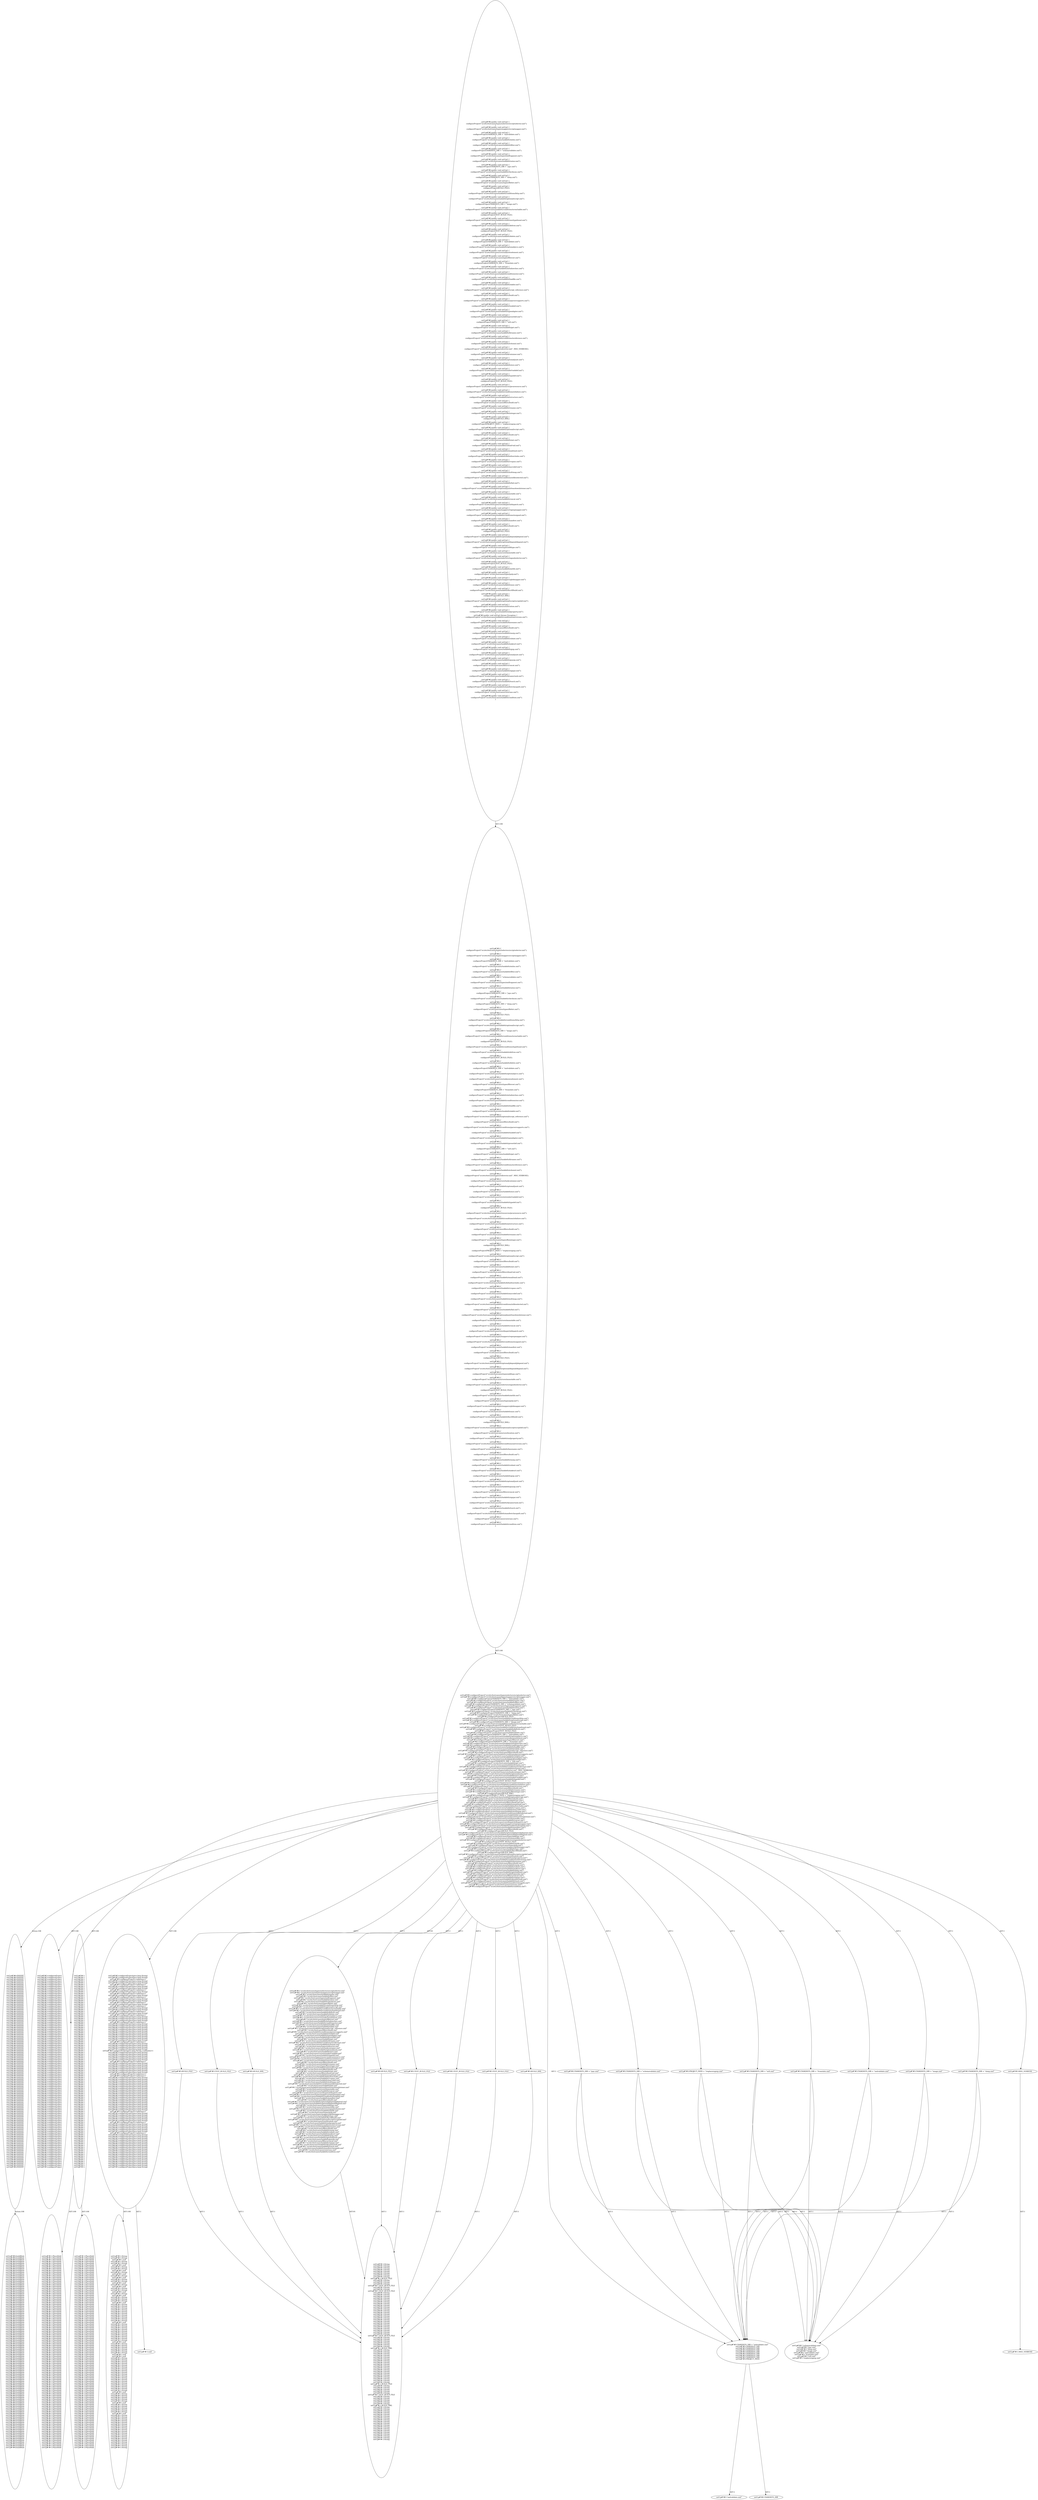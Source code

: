 digraph "Pattern" {
0 [label="setUp#?#4:INSERT
setUp#?#4:INSERT
setUp#?#4:INSERT
setUp#?#4:INSERT
setUp#?#4:INSERT
setUp#?#4:INSERT
setUp#?#4:INSERT
setUp#?#4:INSERT
setUp#?#4:INSERT
setUp#?#4:INSERT
setUp#?#4:INSERT
setUp#?#4:INSERT
setUp#?#4:INSERT
setUp#?#4:INSERT
setUp#?#4:INSERT
setUp#?#4:INSERT
setUp#?#4:INSERT
setUp#?#4:INSERT
setUp#?#4:INSERT
setUp#?#4:INSERT
setUp#?#4:INSERT
setUp#?#4:INSERT
setUp#?#4:INSERT
setUp#?#4:INSERT
setUp#?#4:INSERT
setUp#?#4:INSERT
setUp#?#4:INSERT
setUp#?#4:INSERT
setUp#?#4:INSERT
setUp#?#4:INSERT
setUp#?#4:INSERT
setUp#?#4:INSERT
setUp#?#4:INSERT
setUp#?#4:INSERT
setUp#?#4:INSERT
setUp#?#4:INSERT
setUp#?#4:INSERT
setUp#?#4:INSERT
setUp#?#4:INSERT
setUp#?#4:INSERT
setUp#?#4:INSERT
setUp#?#4:INSERT
setUp#?#4:INSERT
setUp#?#4:INSERT
setUp#?#4:INSERT
setUp#?#4:INSERT
setUp#?#4:INSERT
setUp#?#4:INSERT
setUp#?#4:INSERT
setUp#?#4:INSERT
setUp#?#4:INSERT
setUp#?#4:INSERT
setUp#?#4:INSERT
setUp#?#4:INSERT
setUp#?#4:INSERT
setUp#?#4:INSERT
setUp#?#4:INSERT
setUp#?#4:INSERT
setUp#?#4:INSERT
setUp#?#4:INSERT
setUp#?#4:INSERT
setUp#?#4:INSERT
setUp#?#4:INSERT
setUp#?#4:INSERT
setUp#?#4:INSERT
setUp#?#4:INSERT
setUp#?#4:INSERT
setUp#?#4:INSERT
setUp#?#4:INSERT
setUp#?#4:INSERT
setUp#?#4:INSERT
setUp#?#4:INSERT
setUp#?#4:INSERT
setUp#?#4:INSERT
setUp#?#4:INSERT
setUp#?#4:INSERT
setUp#?#4:INSERT
setUp#?#4:INSERT
setUp#?#4:INSERT
setUp#?#4:INSERT
setUp#?#4:INSERT
setUp#?#4:INSERT
setUp#?#4:INSERT
setUp#?#4:INSERT
setUp#?#4:INSERT
setUp#?#4:INSERT
setUp#?#4:INSERT
setUp#?#4:INSERT
setUp#?#4:INSERT
setUp#?#4:INSERT
setUp#?#4:INSERT
setUp#?#4:INSERT
setUp#?#4:INSERT
setUp#?#4:INSERT
setUp#?#4:INSERT
setUp#?#4:INSERT
setUp#?#4:INSERT
setUp#?#4:INSERT
setUp#?#4:INSERT
setUp#?#4:INSERT
setUp#?#4:INSERT
setUp#?#4:INSERT
setUp#?#4:INSERT
setUp#?#4:INSERT
setUp#?#4:INSERT
setUp#?#4:INSERT
setUp#?#4:INSERT
setUp#?#4:INSERT" shape=ellipse]
1 [label="setUp#?#3:configureProject(\"src/etc/testcases/types/selectors/scriptselector.xml\")
setUp#?#3:configureProject(\"src/etc/testcases/types/mappers/scriptmapper.xml\")
setUp#?#3:configureProject(TASKDEFS_DIR + \"xmlvalidate.xml\")
setUp#?#3:configureProject(\"src/etc/testcases/taskdefs/xmlns.xml\")
setUp#?#3:configureProject(\"src/etc/testcases/taskdefs/filter.xml\")
setUp#?#3:configureProject(TASKDEFS_DIR + \"schemavalidate.xml\")
setUp#?#3:configureProject(\"src/etc/testcases/types/xmlfragment.xml\")
setUp#?#3:configureProject(\"src/etc/testcases/taskdefs/untar.xml\")
setUp#?#3:configureProject(TASKDEFS_DIR + \"jspc.xml\")
setUp#?#3:configureProject(\"src/etc/testcases/taskdefs/checksum.xml\")
setUp#?#3:configureProject(TASKDEFS_DIR + \"sleep.xml\")
setUp#?#3:configureProject(\"src/etc/testcases/types/filelist.xml\")
setUp#?#3:configureProject(BUILD_FILE)
setUp#?#3:configureProject(\"src/etc/testcases/taskdefs/conditions/http.xml\")
setUp#?#3:configureProject(\"src/etc/testcases/taskdefs/optional/script.xml\")
setUp#?#3:configureProject(TASKDEFS_DIR + \"image.xml\")
setUp#?#3:configureProject(\"src/etc/testcases/taskdefs/conditions/isreachable.xml\")
setUp#?#3:configureProject(TEST_BUILD_FILE)
setUp#?#3:configureProject(\"src/etc/testcases/taskdefs/conditions/typefound.xml\")
setUp#?#3:configureProject(\"src/etc/testcases/taskdefs/deltree.xml\")
setUp#?#3:configureProject(TEST_BUILD_FILE)
setUp#?#3:configureProject(\"src/etc/testcases/taskdefs/delete.xml\")
setUp#?#3:configureProject(TASKDEFS_DIR + \"xmlvalidate.xml\")
setUp#?#3:configureProject(\"src/etc/testcases/taskdefs/optional/pvcs.xml\")
setUp#?#3:configureProject(\"src/etc/testcases/core/unknownelement.xml\")
setUp#?#3:configureProject(\"src/etc/testcases/types/filterset.xml\")
setUp#?#3:configureProject(TASKDEFS_DIR + \"/translate.xml\")
setUp#?#3:configureProject(\"src/etc/testcases/taskdefs/initializeclass.xml\")
setUp#?#3:configureProject(\"src/etc/testcases/taskdefs/conditions/xor.xml\")
setUp#?#3:configureProject(\"src/etc/testcases/taskdefs/loadfile.xml\")
setUp#?#3:configureProject(\"src/etc/testcases/taskdefs/mkdir.xml\")
setUp#?#3:configureProject(\"src/etc/testcases/taskdefs/optional/script_reference.xml\")
setUp#?#3:configureProject(\"src/etc/testcases/filters/build.xml\")
setUp#?#3:configureProject(\"src/etc/testcases/taskdefs/conditions/parsersupports.xml\")
setUp#?#3:configureProject(\"src/etc/testcases/taskdefs/taskdef.xml\")
setUp#?#3:configureProject(\"src/etc/testcases/taskdefs/typeadapter.xml\")
setUp#?#3:configureProject(\"src/etc/testcases/taskdefs/presetdef.xml\")
setUp#?#3:configureProject(TASKDEFS_DIR + \"xslt.xml\")
setUp#?#3:configureProject(\"src/etc/testcases/taskdefs/get.xml\")
setUp#?#3:configureProject(\"src/etc/testcases/taskdefs/dirname.xml\")
setUp#?#3:configureProject(\"src/etc/testcases/taskdefs/conditions/isreference.xml\")
setUp#?#3:configureProject(\"src/etc/testcases/taskdefs/echoxml.xml\")
setUp#?#3:configureProject(\"src/etc/testcases/types/redirector.xml\", MSG_VERBOSE)
setUp#?#3:configureProject(\"src/etc/testcases/core/taskcontainer.xml\")
setUp#?#3:configureProject(\"src/etc/testcases/taskdefs/optional/junit.xml\")
setUp#?#3:configureProject(\"src/etc/testcases/taskdefs/nice.xml\")
setUp#?#3:configureProject(\"src/etc/testcases/core/extended-taskdef.xml\")
setUp#?#3:configureProject(\"src/etc/testcases/taskdefs/typedef.xml\")
setUp#?#3:configureProject(TEST_BUILD_FILE)
setUp#?#3:configureProject(\"src/etc/testcases/types/resources/javaresource.xml\")
setUp#?#3:configureProject(\"src/etc/testcases/taskdefs/conditions/isfailure.xml\")
setUp#?#3:configureProject(\"src/etc/testcases/taskdefs/antstructure.xml\")
setUp#?#3:configureProject(\"src/etc/testcases/filters/build.xml\")
setUp#?#3:configureProject(\"src/etc/testcases/taskdefs/rename.xml\")
setUp#?#3:configureProject(\"src/etc/testcases/types/flexinteger.xml\")
setUp#?#3:configureProject(BUILD_XML)
setUp#?#3:configureProject(PROJECT_PATH + \"/replaceregexp.xml\")
setUp#?#3:configureProject(\"src/etc/testcases/taskdefs/optional/script.xml\")
setUp#?#3:configureProject(\"src/etc/testcases/filters/build.xml\")
setUp#?#3:configureProject(\"src/etc/testcases/taskdefs/ant.xml\")
setUp#?#3:configureProject(\"src/etc/testcases/filters/head-tail.xml\")
setUp#?#3:configureProject(\"src/etc/testcases/taskdefs/email/mail.xml\")
setUp#?#3:configureProject(\"src/etc/testcases/taskdefs/defaultexcludes.xml\")
setUp#?#3:configureProject(\"src/etc/testcases/taskdefs/cvspass.xml\")
setUp#?#3:configureProject(\"src/etc/testcases/taskdefs/macrodef.xml\")
setUp#?#3:configureProject(\"src/etc/testcases/taskdefs/multimap.xml\")
setUp#?#3:configureProject(\"src/etc/testcases/taskdefs/conditions/isfileselected.xml\")
setUp#?#3:configureProject(\"src/etc/testcases/taskdefs/fail.xml\")
setUp#?#3:configureProject(\"src/etc/testcases/taskdefs/optional/junit/teardownlistener.xml\")
setUp#?#3:configureProject(\"src/etc/testcases/core/immutable.xml\")
setUp#?#3:configureProject(\"src/etc/testcases/taskdefs/concat.xml\")
setUp#?#3:configureProject(\"src/etc/testcases/core/dispatch/dispatch.xml\")
setUp#?#3:configureProject(\"src/etc/testcases/types/mappers/regexpmapper.xml\")
setUp#?#3:configureProject(\"src/etc/testcases/taskdefs/conditions/issigned.xml\")
setUp#?#3:configureProject(\"src/etc/testcases/taskdefs/manifest.xml\")
setUp#?#3:configureProject(\"src/etc/testcases/filters/build.xml\")
setUp#?#3:configureProject(BUILD_FILE)
setUp#?#3:configureProject(\"src/etc/testcases/taskdefs/optional/jdepend/jdepend.xml\")
setUp#?#3:configureProject(\"src/etc/testcases/taskdefs/optional/depend/depend.xml\")
setUp#?#3:configureProject(\"src/etc/testcases/types/addtype.xml\")
setUp#?#3:configureProject(\"src/etc/testcases/core/immutable.xml\")
setUp#?#3:configureProject(\"src/etc/testcases/types/selectors/signedselector.xml\")
setUp#?#3:configureProject(TEST_BUILD_FILE)
setUp#?#3:configureProject(\"src/etc/testcases/taskdefs/antlib.xml\")
setUp#?#3:configureProject(\"src/etc/testcases/types/poly.xml\")
setUp#?#3:configureProject(\"src/etc/testcases/types/mappers/globmapper.xml\")
setUp#?#3:configureProject(\"src/etc/testcases/taskdefs/sync.xml\")
setUp#?#3:configureProject(\"src/etc/testcases/taskdefs/fixcrlf/build.xml\")
setUp#?#3:configureProject(BUILD_XML)
setUp#?#3:configureProject(\"src/etc/testcases/taskdefs/optional/script/scriptdef.xml\")
setUp#?#3:configureProject(\"src/etc/testcases/core/location.xml\")
setUp#?#3:configureProject(\"src/etc/testcases/taskdefs/xmlproperty.xml\")
setUp#?#3:configureProject(\"src/etc/testcases/taskdefs/conditions/antversion.xml\")
setUp#?#3:configureProject(\"src/etc/testcases/taskdefs/basename.xml\")
setUp#?#3:configureProject(\"src/etc/testcases/filters/build.xml\")
setUp#?#3:configureProject(\"src/etc/testcases/taskdefs/unzip.xml\")
setUp#?#3:configureProject(\"src/etc/testcases/taskdefs/subant.xml\")
setUp#?#3:configureProject(\"src/etc/testcases/taskdefs/makeurl.xml\")
setUp#?#3:configureProject(\"src/etc/testcases/taskdefs/gzip.xml\")
setUp#?#3:configureProject(\"src/etc/testcases/taskdefs/optional/junit.xml\")
setUp#?#3:configureProject(\"src/etc/testcases/taskdefs/gunzip.xml\")
setUp#?#3:configureProject(\"src/etc/testcases/filters/concat.xml\")
setUp#?#3:configureProject(\"src/etc/testcases/taskdefs/signjar.xml\")
setUp#?#3:configureProject(\"src/etc/testcases/taskdefs/dynamictask.xml\")
setUp#?#3:configureProject(\"src/etc/testcases/taskdefs/touch.xml\")
setUp#?#3:configureProject(\"src/etc/testcases/taskdefs/manifestclasspath.xml\")
setUp#?#3:configureProject(\"src/etc/testcases/core/case.xml\")
setUp#?#3:configureProject(\"src/etc/testcases/taskdefs/condition.xml\")" shape=ellipse]
2 [label="setUp#?#2:\{
    configureProject(\"src/etc/testcases/types/selectors/scriptselector.xml\");
\}
setUp#?#2:\{
    configureProject(\"src/etc/testcases/types/mappers/scriptmapper.xml\");
\}
setUp#?#2:\{
    configureProject(TASKDEFS_DIR + \"xmlvalidate.xml\");
\}
setUp#?#2:\{
    configureProject(\"src/etc/testcases/taskdefs/xmlns.xml\");
\}
setUp#?#2:\{
    configureProject(\"src/etc/testcases/taskdefs/filter.xml\");
\}
setUp#?#2:\{
    configureProject(TASKDEFS_DIR + \"schemavalidate.xml\");
\}
setUp#?#2:\{
    configureProject(\"src/etc/testcases/types/xmlfragment.xml\");
\}
setUp#?#2:\{
    configureProject(\"src/etc/testcases/taskdefs/untar.xml\");
\}
setUp#?#2:\{
    configureProject(TASKDEFS_DIR + \"jspc.xml\");
\}
setUp#?#2:\{
    configureProject(\"src/etc/testcases/taskdefs/checksum.xml\");
\}
setUp#?#2:\{
    configureProject(TASKDEFS_DIR + \"sleep.xml\");
\}
setUp#?#2:\{
    configureProject(\"src/etc/testcases/types/filelist.xml\");
\}
setUp#?#2:\{
    configureProject(BUILD_FILE);
\}
setUp#?#2:\{
    configureProject(\"src/etc/testcases/taskdefs/conditions/http.xml\");
\}
setUp#?#2:\{
    configureProject(\"src/etc/testcases/taskdefs/optional/script.xml\");
\}
setUp#?#2:\{
    configureProject(TASKDEFS_DIR + \"image.xml\");
\}
setUp#?#2:\{
    configureProject(\"src/etc/testcases/taskdefs/conditions/isreachable.xml\");
\}
setUp#?#2:\{
    configureProject(TEST_BUILD_FILE);
\}
setUp#?#2:\{
    configureProject(\"src/etc/testcases/taskdefs/conditions/typefound.xml\");
\}
setUp#?#2:\{
    configureProject(\"src/etc/testcases/taskdefs/deltree.xml\");
\}
setUp#?#2:\{
    configureProject(TEST_BUILD_FILE);
\}
setUp#?#2:\{
    configureProject(\"src/etc/testcases/taskdefs/delete.xml\");
\}
setUp#?#2:\{
    configureProject(TASKDEFS_DIR + \"xmlvalidate.xml\");
\}
setUp#?#2:\{
    configureProject(\"src/etc/testcases/taskdefs/optional/pvcs.xml\");
\}
setUp#?#2:\{
    configureProject(\"src/etc/testcases/core/unknownelement.xml\");
\}
setUp#?#2:\{
    configureProject(\"src/etc/testcases/types/filterset.xml\");
\}
setUp#?#2:\{
    configureProject(TASKDEFS_DIR + \"/translate.xml\");
\}
setUp#?#2:\{
    configureProject(\"src/etc/testcases/taskdefs/initializeclass.xml\");
\}
setUp#?#2:\{
    configureProject(\"src/etc/testcases/taskdefs/conditions/xor.xml\");
\}
setUp#?#2:\{
    configureProject(\"src/etc/testcases/taskdefs/loadfile.xml\");
\}
setUp#?#2:\{
    configureProject(\"src/etc/testcases/taskdefs/mkdir.xml\");
\}
setUp#?#2:\{
    configureProject(\"src/etc/testcases/taskdefs/optional/script_reference.xml\");
\}
setUp#?#2:\{
    configureProject(\"src/etc/testcases/filters/build.xml\");
\}
setUp#?#2:\{
    configureProject(\"src/etc/testcases/taskdefs/conditions/parsersupports.xml\");
\}
setUp#?#2:\{
    configureProject(\"src/etc/testcases/taskdefs/taskdef.xml\");
\}
setUp#?#2:\{
    configureProject(\"src/etc/testcases/taskdefs/typeadapter.xml\");
\}
setUp#?#2:\{
    configureProject(\"src/etc/testcases/taskdefs/presetdef.xml\");
\}
setUp#?#2:\{
    configureProject(TASKDEFS_DIR + \"xslt.xml\");
\}
setUp#?#2:\{
    configureProject(\"src/etc/testcases/taskdefs/get.xml\");
\}
setUp#?#2:\{
    configureProject(\"src/etc/testcases/taskdefs/dirname.xml\");
\}
setUp#?#2:\{
    configureProject(\"src/etc/testcases/taskdefs/conditions/isreference.xml\");
\}
setUp#?#2:\{
    configureProject(\"src/etc/testcases/taskdefs/echoxml.xml\");
\}
setUp#?#2:\{
    configureProject(\"src/etc/testcases/types/redirector.xml\", MSG_VERBOSE);
\}
setUp#?#2:\{
    configureProject(\"src/etc/testcases/core/taskcontainer.xml\");
\}
setUp#?#2:\{
    configureProject(\"src/etc/testcases/taskdefs/optional/junit.xml\");
\}
setUp#?#2:\{
    configureProject(\"src/etc/testcases/taskdefs/nice.xml\");
\}
setUp#?#2:\{
    configureProject(\"src/etc/testcases/core/extended-taskdef.xml\");
\}
setUp#?#2:\{
    configureProject(\"src/etc/testcases/taskdefs/typedef.xml\");
\}
setUp#?#2:\{
    configureProject(TEST_BUILD_FILE);
\}
setUp#?#2:\{
    configureProject(\"src/etc/testcases/types/resources/javaresource.xml\");
\}
setUp#?#2:\{
    configureProject(\"src/etc/testcases/taskdefs/conditions/isfailure.xml\");
\}
setUp#?#2:\{
    configureProject(\"src/etc/testcases/taskdefs/antstructure.xml\");
\}
setUp#?#2:\{
    configureProject(\"src/etc/testcases/filters/build.xml\");
\}
setUp#?#2:\{
    configureProject(\"src/etc/testcases/taskdefs/rename.xml\");
\}
setUp#?#2:\{
    configureProject(\"src/etc/testcases/types/flexinteger.xml\");
\}
setUp#?#2:\{
    configureProject(BUILD_XML);
\}
setUp#?#2:\{
    configureProject(PROJECT_PATH + \"/replaceregexp.xml\");
\}
setUp#?#2:\{
    configureProject(\"src/etc/testcases/taskdefs/optional/script.xml\");
\}
setUp#?#2:\{
    configureProject(\"src/etc/testcases/filters/build.xml\");
\}
setUp#?#2:\{
    configureProject(\"src/etc/testcases/taskdefs/ant.xml\");
\}
setUp#?#2:\{
    configureProject(\"src/etc/testcases/filters/head-tail.xml\");
\}
setUp#?#2:\{
    configureProject(\"src/etc/testcases/taskdefs/email/mail.xml\");
\}
setUp#?#2:\{
    configureProject(\"src/etc/testcases/taskdefs/defaultexcludes.xml\");
\}
setUp#?#2:\{
    configureProject(\"src/etc/testcases/taskdefs/cvspass.xml\");
\}
setUp#?#2:\{
    configureProject(\"src/etc/testcases/taskdefs/macrodef.xml\");
\}
setUp#?#2:\{
    configureProject(\"src/etc/testcases/taskdefs/multimap.xml\");
\}
setUp#?#2:\{
    configureProject(\"src/etc/testcases/taskdefs/conditions/isfileselected.xml\");
\}
setUp#?#2:\{
    configureProject(\"src/etc/testcases/taskdefs/fail.xml\");
\}
setUp#?#2:\{
    configureProject(\"src/etc/testcases/taskdefs/optional/junit/teardownlistener.xml\");
\}
setUp#?#2:\{
    configureProject(\"src/etc/testcases/core/immutable.xml\");
\}
setUp#?#2:\{
    configureProject(\"src/etc/testcases/taskdefs/concat.xml\");
\}
setUp#?#2:\{
    configureProject(\"src/etc/testcases/core/dispatch/dispatch.xml\");
\}
setUp#?#2:\{
    configureProject(\"src/etc/testcases/types/mappers/regexpmapper.xml\");
\}
setUp#?#2:\{
    configureProject(\"src/etc/testcases/taskdefs/conditions/issigned.xml\");
\}
setUp#?#2:\{
    configureProject(\"src/etc/testcases/taskdefs/manifest.xml\");
\}
setUp#?#2:\{
    configureProject(\"src/etc/testcases/filters/build.xml\");
\}
setUp#?#2:\{
    configureProject(BUILD_FILE);
\}
setUp#?#2:\{
    configureProject(\"src/etc/testcases/taskdefs/optional/jdepend/jdepend.xml\");
\}
setUp#?#2:\{
    configureProject(\"src/etc/testcases/taskdefs/optional/depend/depend.xml\");
\}
setUp#?#2:\{
    configureProject(\"src/etc/testcases/types/addtype.xml\");
\}
setUp#?#2:\{
    configureProject(\"src/etc/testcases/core/immutable.xml\");
\}
setUp#?#2:\{
    configureProject(\"src/etc/testcases/types/selectors/signedselector.xml\");
\}
setUp#?#2:\{
    configureProject(TEST_BUILD_FILE);
\}
setUp#?#2:\{
    configureProject(\"src/etc/testcases/taskdefs/antlib.xml\");
\}
setUp#?#2:\{
    configureProject(\"src/etc/testcases/types/poly.xml\");
\}
setUp#?#2:\{
    configureProject(\"src/etc/testcases/types/mappers/globmapper.xml\");
\}
setUp#?#2:\{
    configureProject(\"src/etc/testcases/taskdefs/sync.xml\");
\}
setUp#?#2:\{
    configureProject(\"src/etc/testcases/taskdefs/fixcrlf/build.xml\");
\}
setUp#?#2:\{
    configureProject(BUILD_XML);
\}
setUp#?#2:\{
    configureProject(\"src/etc/testcases/taskdefs/optional/script/scriptdef.xml\");
\}
setUp#?#2:\{
    configureProject(\"src/etc/testcases/core/location.xml\");
\}
setUp#?#2:\{
    configureProject(\"src/etc/testcases/taskdefs/xmlproperty.xml\");
\}
setUp#?#2:\{
    configureProject(\"src/etc/testcases/taskdefs/conditions/antversion.xml\");
\}
setUp#?#2:\{
    configureProject(\"src/etc/testcases/taskdefs/basename.xml\");
\}
setUp#?#2:\{
    configureProject(\"src/etc/testcases/filters/build.xml\");
\}
setUp#?#2:\{
    configureProject(\"src/etc/testcases/taskdefs/unzip.xml\");
\}
setUp#?#2:\{
    configureProject(\"src/etc/testcases/taskdefs/subant.xml\");
\}
setUp#?#2:\{
    configureProject(\"src/etc/testcases/taskdefs/makeurl.xml\");
\}
setUp#?#2:\{
    configureProject(\"src/etc/testcases/taskdefs/gzip.xml\");
\}
setUp#?#2:\{
    configureProject(\"src/etc/testcases/taskdefs/optional/junit.xml\");
\}
setUp#?#2:\{
    configureProject(\"src/etc/testcases/taskdefs/gunzip.xml\");
\}
setUp#?#2:\{
    configureProject(\"src/etc/testcases/filters/concat.xml\");
\}
setUp#?#2:\{
    configureProject(\"src/etc/testcases/taskdefs/signjar.xml\");
\}
setUp#?#2:\{
    configureProject(\"src/etc/testcases/taskdefs/dynamictask.xml\");
\}
setUp#?#2:\{
    configureProject(\"src/etc/testcases/taskdefs/touch.xml\");
\}
setUp#?#2:\{
    configureProject(\"src/etc/testcases/taskdefs/manifestclasspath.xml\");
\}
setUp#?#2:\{
    configureProject(\"src/etc/testcases/core/case.xml\");
\}
setUp#?#2:\{
    configureProject(\"src/etc/testcases/taskdefs/condition.xml\");
\}" shape=ellipse]
3 [label="setUp#?#2:public void setUp() \{
    configureProject(\"src/etc/testcases/types/selectors/scriptselector.xml\");
\}
setUp#?#2:public void setUp() \{
    configureProject(\"src/etc/testcases/types/mappers/scriptmapper.xml\");
\}
setUp#?#2:public void setUp() \{
    configureProject(TASKDEFS_DIR + \"xmlvalidate.xml\");
\}
setUp#?#2:public void setUp() \{
    configureProject(\"src/etc/testcases/taskdefs/xmlns.xml\");
\}
setUp#?#2:public void setUp() \{
    configureProject(\"src/etc/testcases/taskdefs/filter.xml\");
\}
setUp#?#2:public void setUp() \{
    configureProject(TASKDEFS_DIR + \"schemavalidate.xml\");
\}
setUp#?#2:public void setUp() \{
    configureProject(\"src/etc/testcases/types/xmlfragment.xml\");
\}
setUp#?#2:public void setUp() \{
    configureProject(\"src/etc/testcases/taskdefs/untar.xml\");
\}
setUp#?#2:public void setUp() \{
    configureProject(TASKDEFS_DIR + \"jspc.xml\");
\}
setUp#?#2:public void setUp() \{
    configureProject(\"src/etc/testcases/taskdefs/checksum.xml\");
\}
setUp#?#2:public void setUp() \{
    configureProject(TASKDEFS_DIR + \"sleep.xml\");
\}
setUp#?#2:public void setUp() \{
    configureProject(\"src/etc/testcases/types/filelist.xml\");
\}
setUp#?#2:public void setUp() \{
    configureProject(BUILD_FILE);
\}
setUp#?#2:public void setUp() \{
    configureProject(\"src/etc/testcases/taskdefs/conditions/http.xml\");
\}
setUp#?#2:public void setUp() \{
    configureProject(\"src/etc/testcases/taskdefs/optional/script.xml\");
\}
setUp#?#2:public void setUp() \{
    configureProject(TASKDEFS_DIR + \"image.xml\");
\}
setUp#?#2:public void setUp() \{
    configureProject(\"src/etc/testcases/taskdefs/conditions/isreachable.xml\");
\}
setUp#?#2:public void setUp() \{
    configureProject(TEST_BUILD_FILE);
\}
setUp#?#2:public void setUp() \{
    configureProject(\"src/etc/testcases/taskdefs/conditions/typefound.xml\");
\}
setUp#?#2:public void setUp() \{
    configureProject(\"src/etc/testcases/taskdefs/deltree.xml\");
\}
setUp#?#2:public void setUp() \{
    configureProject(TEST_BUILD_FILE);
\}
setUp#?#2:public void setUp() \{
    configureProject(\"src/etc/testcases/taskdefs/delete.xml\");
\}
setUp#?#2:public void setUp() \{
    configureProject(TASKDEFS_DIR + \"xmlvalidate.xml\");
\}
setUp#?#2:public void setUp() \{
    configureProject(\"src/etc/testcases/taskdefs/optional/pvcs.xml\");
\}
setUp#?#2:public void setUp() \{
    configureProject(\"src/etc/testcases/core/unknownelement.xml\");
\}
setUp#?#2:public void setUp() \{
    configureProject(\"src/etc/testcases/types/filterset.xml\");
\}
setUp#?#2:public void setUp() \{
    configureProject(TASKDEFS_DIR + \"/translate.xml\");
\}
setUp#?#2:public void setUp() \{
    configureProject(\"src/etc/testcases/taskdefs/initializeclass.xml\");
\}
setUp#?#2:public void setUp() \{
    configureProject(\"src/etc/testcases/taskdefs/conditions/xor.xml\");
\}
setUp#?#2:public void setUp() \{
    configureProject(\"src/etc/testcases/taskdefs/loadfile.xml\");
\}
setUp#?#2:public void setUp() \{
    configureProject(\"src/etc/testcases/taskdefs/mkdir.xml\");
\}
setUp#?#2:public void setUp() \{
    configureProject(\"src/etc/testcases/taskdefs/optional/script_reference.xml\");
\}
setUp#?#2:public void setUp() \{
    configureProject(\"src/etc/testcases/filters/build.xml\");
\}
setUp#?#2:public void setUp() \{
    configureProject(\"src/etc/testcases/taskdefs/conditions/parsersupports.xml\");
\}
setUp#?#2:public void setUp() \{
    configureProject(\"src/etc/testcases/taskdefs/taskdef.xml\");
\}
setUp#?#2:public void setUp() \{
    configureProject(\"src/etc/testcases/taskdefs/typeadapter.xml\");
\}
setUp#?#2:public void setUp() \{
    configureProject(\"src/etc/testcases/taskdefs/presetdef.xml\");
\}
setUp#?#2:public void setUp() \{
    configureProject(TASKDEFS_DIR + \"xslt.xml\");
\}
setUp#?#2:public void setUp() \{
    configureProject(\"src/etc/testcases/taskdefs/get.xml\");
\}
setUp#?#2:public void setUp() \{
    configureProject(\"src/etc/testcases/taskdefs/dirname.xml\");
\}
setUp#?#2:public void setUp() \{
    configureProject(\"src/etc/testcases/taskdefs/conditions/isreference.xml\");
\}
setUp#?#2:public void setUp() \{
    configureProject(\"src/etc/testcases/taskdefs/echoxml.xml\");
\}
setUp#?#2:public void setUp() \{
    configureProject(\"src/etc/testcases/types/redirector.xml\", MSG_VERBOSE);
\}
setUp#?#2:public void setUp() \{
    configureProject(\"src/etc/testcases/core/taskcontainer.xml\");
\}
setUp#?#2:public void setUp() \{
    configureProject(\"src/etc/testcases/taskdefs/optional/junit.xml\");
\}
setUp#?#2:public void setUp() \{
    configureProject(\"src/etc/testcases/taskdefs/nice.xml\");
\}
setUp#?#2:public void setUp() \{
    configureProject(\"src/etc/testcases/core/extended-taskdef.xml\");
\}
setUp#?#2:public void setUp() \{
    configureProject(\"src/etc/testcases/taskdefs/typedef.xml\");
\}
setUp#?#2:public void setUp() \{
    configureProject(TEST_BUILD_FILE);
\}
setUp#?#2:public void setUp() \{
    configureProject(\"src/etc/testcases/types/resources/javaresource.xml\");
\}
setUp#?#2:public void setUp() \{
    configureProject(\"src/etc/testcases/taskdefs/conditions/isfailure.xml\");
\}
setUp#?#2:public void setUp() \{
    configureProject(\"src/etc/testcases/taskdefs/antstructure.xml\");
\}
setUp#?#2:public void setUp() \{
    configureProject(\"src/etc/testcases/filters/build.xml\");
\}
setUp#?#2:public void setUp() \{
    configureProject(\"src/etc/testcases/taskdefs/rename.xml\");
\}
setUp#?#2:public void setUp() \{
    configureProject(\"src/etc/testcases/types/flexinteger.xml\");
\}
setUp#?#2:public void setUp() \{
    configureProject(BUILD_XML);
\}
setUp#?#2:public void setUp() \{
    configureProject(PROJECT_PATH + \"/replaceregexp.xml\");
\}
setUp#?#2:public void setUp() \{
    configureProject(\"src/etc/testcases/taskdefs/optional/script.xml\");
\}
setUp#?#2:public void setUp() \{
    configureProject(\"src/etc/testcases/filters/build.xml\");
\}
setUp#?#2:public void setUp() \{
    configureProject(\"src/etc/testcases/taskdefs/ant.xml\");
\}
setUp#?#2:public void setUp() \{
    configureProject(\"src/etc/testcases/filters/head-tail.xml\");
\}
setUp#?#2:public void setUp() \{
    configureProject(\"src/etc/testcases/taskdefs/email/mail.xml\");
\}
setUp#?#2:public void setUp() \{
    configureProject(\"src/etc/testcases/taskdefs/defaultexcludes.xml\");
\}
setUp#?#2:public void setUp() \{
    configureProject(\"src/etc/testcases/taskdefs/cvspass.xml\");
\}
setUp#?#2:public void setUp() \{
    configureProject(\"src/etc/testcases/taskdefs/macrodef.xml\");
\}
setUp#?#2:public void setUp() \{
    configureProject(\"src/etc/testcases/taskdefs/multimap.xml\");
\}
setUp#?#2:public void setUp() \{
    configureProject(\"src/etc/testcases/taskdefs/conditions/isfileselected.xml\");
\}
setUp#?#2:public void setUp() \{
    configureProject(\"src/etc/testcases/taskdefs/fail.xml\");
\}
setUp#?#2:public void setUp() \{
    configureProject(\"src/etc/testcases/taskdefs/optional/junit/teardownlistener.xml\");
\}
setUp#?#2:public void setUp() \{
    configureProject(\"src/etc/testcases/core/immutable.xml\");
\}
setUp#?#2:public void setUp() \{
    configureProject(\"src/etc/testcases/taskdefs/concat.xml\");
\}
setUp#?#2:public void setUp() \{
    configureProject(\"src/etc/testcases/core/dispatch/dispatch.xml\");
\}
setUp#?#2:public void setUp() \{
    configureProject(\"src/etc/testcases/types/mappers/regexpmapper.xml\");
\}
setUp#?#2:public void setUp() \{
    configureProject(\"src/etc/testcases/taskdefs/conditions/issigned.xml\");
\}
setUp#?#2:public void setUp() \{
    configureProject(\"src/etc/testcases/taskdefs/manifest.xml\");
\}
setUp#?#2:public void setUp() \{
    configureProject(\"src/etc/testcases/filters/build.xml\");
\}
setUp#?#2:public void setUp() \{
    configureProject(BUILD_FILE);
\}
setUp#?#2:public void setUp() \{
    configureProject(\"src/etc/testcases/taskdefs/optional/jdepend/jdepend.xml\");
\}
setUp#?#2:public void setUp() \{
    configureProject(\"src/etc/testcases/taskdefs/optional/depend/depend.xml\");
\}
setUp#?#2:public void setUp() \{
    configureProject(\"src/etc/testcases/types/addtype.xml\");
\}
setUp#?#2:public void setUp() \{
    configureProject(\"src/etc/testcases/core/immutable.xml\");
\}
setUp#?#2:public void setUp() \{
    configureProject(\"src/etc/testcases/types/selectors/signedselector.xml\");
\}
setUp#?#2:public void setUp() \{
    configureProject(TEST_BUILD_FILE);
\}
setUp#?#2:public void setUp() \{
    configureProject(\"src/etc/testcases/taskdefs/antlib.xml\");
\}
setUp#?#2:public void setUp() \{
    configureProject(\"src/etc/testcases/types/poly.xml\");
\}
setUp#?#2:public void setUp() \{
    configureProject(\"src/etc/testcases/types/mappers/globmapper.xml\");
\}
setUp#?#2:public void setUp() \{
    configureProject(\"src/etc/testcases/taskdefs/sync.xml\");
\}
setUp#?#2:public void setUp() \{
    configureProject(\"src/etc/testcases/taskdefs/fixcrlf/build.xml\");
\}
setUp#?#2:public void setUp() \{
    configureProject(BUILD_XML);
\}
setUp#?#2:public void setUp() \{
    configureProject(\"src/etc/testcases/taskdefs/optional/script/scriptdef.xml\");
\}
setUp#?#2:public void setUp() \{
    configureProject(\"src/etc/testcases/core/location.xml\");
\}
setUp#?#2:public void setUp() \{
    configureProject(\"src/etc/testcases/taskdefs/xmlproperty.xml\");
\}
setUp#?#2:public void setUp() throws Exception \{
    configureProject(\"src/etc/testcases/taskdefs/conditions/antversion.xml\");
\}
setUp#?#2:public void setUp() \{
    configureProject(\"src/etc/testcases/taskdefs/basename.xml\");
\}
setUp#?#2:public void setUp() \{
    configureProject(\"src/etc/testcases/filters/build.xml\");
\}
setUp#?#2:public void setUp() \{
    configureProject(\"src/etc/testcases/taskdefs/unzip.xml\");
\}
setUp#?#2:public void setUp() \{
    configureProject(\"src/etc/testcases/taskdefs/subant.xml\");
\}
setUp#?#2:public void setUp() \{
    configureProject(\"src/etc/testcases/taskdefs/makeurl.xml\");
\}
setUp#?#2:public void setUp() \{
    configureProject(\"src/etc/testcases/taskdefs/gzip.xml\");
\}
setUp#?#2:public void setUp() \{
    configureProject(\"src/etc/testcases/taskdefs/optional/junit.xml\");
\}
setUp#?#2:public void setUp() \{
    configureProject(\"src/etc/testcases/taskdefs/gunzip.xml\");
\}
setUp#?#2:public void setUp() \{
    configureProject(\"src/etc/testcases/filters/concat.xml\");
\}
setUp#?#2:public void setUp() \{
    configureProject(\"src/etc/testcases/taskdefs/signjar.xml\");
\}
setUp#?#2:public void setUp() \{
    configureProject(\"src/etc/testcases/taskdefs/dynamictask.xml\");
\}
setUp#?#2:public void setUp() \{
    configureProject(\"src/etc/testcases/taskdefs/touch.xml\");
\}
setUp#?#2:public void setUp() \{
    configureProject(\"src/etc/testcases/taskdefs/manifestclasspath.xml\");
\}
setUp#?#2:public void setUp() \{
    configureProject(\"src/etc/testcases/core/case.xml\");
\}
setUp#?#2:public void setUp() \{
    configureProject(\"src/etc/testcases/taskdefs/condition.xml\");
\}" shape=ellipse]
4 [label="setUp#?#3:configureProject
setUp#?#3:configureProject
setUp#?#3:configureProject
setUp#?#3:configureProject
setUp#?#3:configureProject
setUp#?#3:configureProject
setUp#?#3:configureProject
setUp#?#3:configureProject
setUp#?#3:configureProject
setUp#?#3:configureProject
setUp#?#3:configureProject
setUp#?#3:configureProject
setUp#?#3:configureProject
setUp#?#3:configureProject
setUp#?#3:configureProject
setUp#?#3:configureProject
setUp#?#3:configureProject
setUp#?#3:configureProject
setUp#?#3:configureProject
setUp#?#3:configureProject
setUp#?#3:configureProject
setUp#?#3:configureProject
setUp#?#3:configureProject
setUp#?#3:configureProject
setUp#?#3:configureProject
setUp#?#3:configureProject
setUp#?#3:configureProject
setUp#?#3:configureProject
setUp#?#3:configureProject
setUp#?#3:configureProject
setUp#?#3:configureProject
setUp#?#3:configureProject
setUp#?#3:configureProject
setUp#?#3:configureProject
setUp#?#3:configureProject
setUp#?#3:configureProject
setUp#?#3:configureProject
setUp#?#3:configureProject
setUp#?#3:configureProject
setUp#?#3:configureProject
setUp#?#3:configureProject
setUp#?#3:configureProject
setUp#?#3:configureProject
setUp#?#3:configureProject
setUp#?#3:configureProject
setUp#?#3:configureProject
setUp#?#3:configureProject
setUp#?#3:configureProject
setUp#?#3:configureProject
setUp#?#3:configureProject
setUp#?#3:configureProject
setUp#?#3:configureProject
setUp#?#3:configureProject
setUp#?#3:configureProject
setUp#?#3:configureProject
setUp#?#3:configureProject
setUp#?#3:configureProject
setUp#?#3:configureProject
setUp#?#3:configureProject
setUp#?#3:configureProject
setUp#?#3:configureProject
setUp#?#3:configureProject
setUp#?#3:configureProject
setUp#?#3:configureProject
setUp#?#3:configureProject
setUp#?#3:configureProject
setUp#?#3:configureProject
setUp#?#3:configureProject
setUp#?#3:configureProject
setUp#?#3:configureProject
setUp#?#3:configureProject
setUp#?#3:configureProject
setUp#?#3:configureProject
setUp#?#3:configureProject
setUp#?#3:configureProject
setUp#?#3:configureProject
setUp#?#3:configureProject
setUp#?#3:configureProject
setUp#?#3:configureProject
setUp#?#3:configureProject
setUp#?#3:configureProject
setUp#?#3:configureProject
setUp#?#3:configureProject
setUp#?#3:configureProject
setUp#?#3:configureProject
setUp#?#3:configureProject
setUp#?#3:configureProject
setUp#?#3:configureProject
setUp#?#3:configureProject
setUp#?#3:configureProject
setUp#?#3:configureProject
setUp#?#3:configureProject
setUp#?#3:configureProject
setUp#?#3:configureProject
setUp#?#3:configureProject
setUp#?#3:configureProject
setUp#?#3:configureProject
setUp#?#3:configureProject
setUp#?#3:configureProject
setUp#?#3:configureProject
setUp#?#3:configureProject
setUp#?#3:configureProject
setUp#?#3:configureProject
setUp#?#3:configureProject
setUp#?#3:configureProject
setUp#?#3:configureProject
setUp#?#3:configureProject
setUp#?#3:configureProject" shape=ellipse]
5 [label="setUp#?#-1:
setUp#?#-1:
setUp#?#-1:
setUp#?#-1:
setUp#?#-1:
setUp#?#-1:
setUp#?#-1:
setUp#?#-1:
setUp#?#-1:
setUp#?#-1:
setUp#?#-1:
setUp#?#-1:
setUp#?#-1:
setUp#?#-1:
setUp#?#-1:
setUp#?#-1:
setUp#?#-1:
setUp#?#-1:
setUp#?#-1:
setUp#?#-1:
setUp#?#-1:
setUp#?#-1:
setUp#?#-1:
setUp#?#-1:
setUp#?#-1:
setUp#?#-1:
setUp#?#-1:
setUp#?#-1:
setUp#?#-1:
setUp#?#-1:
setUp#?#-1:
setUp#?#-1:
setUp#?#-1:
setUp#?#-1:
setUp#?#-1:
setUp#?#-1:
setUp#?#-1:
setUp#?#-1:
setUp#?#-1:
setUp#?#-1:
setUp#?#-1:
setUp#?#-1:
setUp#?#-1:
setUp#?#-1:
setUp#?#-1:
setUp#?#-1:
setUp#?#-1:
setUp#?#-1:
setUp#?#-1:
setUp#?#-1:
setUp#?#-1:
setUp#?#-1:
setUp#?#-1:
setUp#?#-1:
setUp#?#-1:
setUp#?#-1:
setUp#?#-1:
setUp#?#-1:
setUp#?#-1:
setUp#?#-1:
setUp#?#-1:
setUp#?#-1:
setUp#?#-1:
setUp#?#-1:
setUp#?#-1:
setUp#?#-1:
setUp#?#-1:
setUp#?#-1:
setUp#?#-1:
setUp#?#-1:
setUp#?#-1:
setUp#?#-1:
setUp#?#-1:
setUp#?#-1:
setUp#?#-1:
setUp#?#-1:
setUp#?#-1:
setUp#?#-1:
setUp#?#-1:
setUp#?#-1:
setUp#?#-1:
setUp#?#-1:
setUp#?#-1:
setUp#?#-1:
setUp#?#-1:
setUp#?#-1:
setUp#?#-1:
setUp#?#-1:
setUp#?#-1:
setUp#?#-1:
setUp#?#-1:
setUp#?#-1:
setUp#?#-1:
setUp#?#-1:
setUp#?#-1:
setUp#?#-1:
setUp#?#-1:
setUp#?#-1:
setUp#?#-1:
setUp#?#-1:
setUp#?#-1:
setUp#?#-1:
setUp#?#-1:
setUp#?#-1:
setUp#?#-1:
setUp#?#-1:
setUp#?#-1:
setUp#?#-1:" shape=ellipse]
6 [label="setUp#?#-1:PlaceHold
setUp#?#-1:PlaceHold
setUp#?#-1:PlaceHold
setUp#?#-1:PlaceHold
setUp#?#-1:PlaceHold
setUp#?#-1:PlaceHold
setUp#?#-1:PlaceHold
setUp#?#-1:PlaceHold
setUp#?#-1:PlaceHold
setUp#?#-1:PlaceHold
setUp#?#-1:PlaceHold
setUp#?#-1:PlaceHold
setUp#?#-1:PlaceHold
setUp#?#-1:PlaceHold
setUp#?#-1:PlaceHold
setUp#?#-1:PlaceHold
setUp#?#-1:PlaceHold
setUp#?#-1:PlaceHold
setUp#?#-1:PlaceHold
setUp#?#-1:PlaceHold
setUp#?#-1:PlaceHold
setUp#?#-1:PlaceHold
setUp#?#-1:PlaceHold
setUp#?#-1:PlaceHold
setUp#?#-1:PlaceHold
setUp#?#-1:PlaceHold
setUp#?#-1:PlaceHold
setUp#?#-1:PlaceHold
setUp#?#-1:PlaceHold
setUp#?#-1:PlaceHold
setUp#?#-1:PlaceHold
setUp#?#-1:PlaceHold
setUp#?#-1:PlaceHold
setUp#?#-1:PlaceHold
setUp#?#-1:PlaceHold
setUp#?#-1:PlaceHold
setUp#?#-1:PlaceHold
setUp#?#-1:PlaceHold
setUp#?#-1:PlaceHold
setUp#?#-1:PlaceHold
setUp#?#-1:PlaceHold
setUp#?#-1:PlaceHold
setUp#?#-1:PlaceHold
setUp#?#-1:PlaceHold
setUp#?#-1:PlaceHold
setUp#?#-1:PlaceHold
setUp#?#-1:PlaceHold
setUp#?#-1:PlaceHold
setUp#?#-1:PlaceHold
setUp#?#-1:PlaceHold
setUp#?#-1:PlaceHold
setUp#?#-1:PlaceHold
setUp#?#-1:PlaceHold
setUp#?#-1:PlaceHold
setUp#?#-1:PlaceHold
setUp#?#-1:PlaceHold
setUp#?#-1:PlaceHold
setUp#?#-1:PlaceHold
setUp#?#-1:PlaceHold
setUp#?#-1:PlaceHold
setUp#?#-1:PlaceHold
setUp#?#-1:PlaceHold
setUp#?#-1:PlaceHold
setUp#?#-1:PlaceHold
setUp#?#-1:PlaceHold
setUp#?#-1:PlaceHold
setUp#?#-1:PlaceHold
setUp#?#-1:PlaceHold
setUp#?#-1:PlaceHold
setUp#?#-1:PlaceHold
setUp#?#-1:PlaceHold
setUp#?#-1:PlaceHold
setUp#?#-1:PlaceHold
setUp#?#-1:PlaceHold
setUp#?#-1:PlaceHold
setUp#?#-1:PlaceHold
setUp#?#-1:PlaceHold
setUp#?#-1:PlaceHold
setUp#?#-1:PlaceHold
setUp#?#-1:PlaceHold
setUp#?#-1:PlaceHold
setUp#?#-1:PlaceHold
setUp#?#-1:PlaceHold
setUp#?#-1:PlaceHold
setUp#?#-1:PlaceHold
setUp#?#-1:PlaceHold
setUp#?#-1:PlaceHold
setUp#?#-1:PlaceHold
setUp#?#-1:PlaceHold
setUp#?#-1:PlaceHold
setUp#?#-1:PlaceHold
setUp#?#-1:PlaceHold
setUp#?#-1:PlaceHold
setUp#?#-1:PlaceHold
setUp#?#-1:PlaceHold
setUp#?#-1:PlaceHold
setUp#?#-1:PlaceHold
setUp#?#-1:PlaceHold
setUp#?#-1:PlaceHold
setUp#?#-1:PlaceHold
setUp#?#-1:PlaceHold
setUp#?#-1:PlaceHold
setUp#?#-1:PlaceHold
setUp#?#-1:PlaceHold
setUp#?#-1:PlaceHold
setUp#?#-1:PlaceHold
setUp#?#-1:PlaceHold
setUp#?#-1:PlaceHold" shape=ellipse]
7 [label="setUp#?#-1:PlaceHold
setUp#?#-1:PlaceHold
setUp#?#-1:PlaceHold
setUp#?#-1:PlaceHold
setUp#?#-1:PlaceHold
setUp#?#-1:PlaceHold
setUp#?#-1:PlaceHold
setUp#?#-1:PlaceHold
setUp#?#-1:PlaceHold
setUp#?#-1:PlaceHold
setUp#?#-1:PlaceHold
setUp#?#-1:PlaceHold
setUp#?#-1:PlaceHold
setUp#?#-1:PlaceHold
setUp#?#-1:PlaceHold
setUp#?#-1:PlaceHold
setUp#?#-1:PlaceHold
setUp#?#-1:PlaceHold
setUp#?#-1:PlaceHold
setUp#?#-1:PlaceHold
setUp#?#-1:PlaceHold
setUp#?#-1:PlaceHold
setUp#?#-1:PlaceHold
setUp#?#-1:PlaceHold
setUp#?#-1:PlaceHold
setUp#?#-1:PlaceHold
setUp#?#-1:PlaceHold
setUp#?#-1:PlaceHold
setUp#?#-1:PlaceHold
setUp#?#-1:PlaceHold
setUp#?#-1:PlaceHold
setUp#?#-1:PlaceHold
setUp#?#-1:PlaceHold
setUp#?#-1:PlaceHold
setUp#?#-1:PlaceHold
setUp#?#-1:PlaceHold
setUp#?#-1:PlaceHold
setUp#?#-1:PlaceHold
setUp#?#-1:PlaceHold
setUp#?#-1:PlaceHold
setUp#?#-1:PlaceHold
setUp#?#-1:PlaceHold
setUp#?#-1:PlaceHold
setUp#?#-1:PlaceHold
setUp#?#-1:PlaceHold
setUp#?#-1:PlaceHold
setUp#?#-1:PlaceHold
setUp#?#-1:PlaceHold
setUp#?#-1:PlaceHold
setUp#?#-1:PlaceHold
setUp#?#-1:PlaceHold
setUp#?#-1:PlaceHold
setUp#?#-1:PlaceHold
setUp#?#-1:PlaceHold
setUp#?#-1:PlaceHold
setUp#?#-1:PlaceHold
setUp#?#-1:PlaceHold
setUp#?#-1:PlaceHold
setUp#?#-1:PlaceHold
setUp#?#-1:PlaceHold
setUp#?#-1:PlaceHold
setUp#?#-1:PlaceHold
setUp#?#-1:PlaceHold
setUp#?#-1:PlaceHold
setUp#?#-1:PlaceHold
setUp#?#-1:PlaceHold
setUp#?#-1:PlaceHold
setUp#?#-1:PlaceHold
setUp#?#-1:PlaceHold
setUp#?#-1:PlaceHold
setUp#?#-1:PlaceHold
setUp#?#-1:PlaceHold
setUp#?#-1:PlaceHold
setUp#?#-1:PlaceHold
setUp#?#-1:PlaceHold
setUp#?#-1:PlaceHold
setUp#?#-1:PlaceHold
setUp#?#-1:PlaceHold
setUp#?#-1:PlaceHold
setUp#?#-1:PlaceHold
setUp#?#-1:PlaceHold
setUp#?#-1:PlaceHold
setUp#?#-1:PlaceHold
setUp#?#-1:PlaceHold
setUp#?#-1:PlaceHold
setUp#?#-1:PlaceHold
setUp#?#-1:PlaceHold
setUp#?#-1:PlaceHold
setUp#?#-1:PlaceHold
setUp#?#-1:PlaceHold
setUp#?#-1:PlaceHold
setUp#?#-1:PlaceHold
setUp#?#-1:PlaceHold
setUp#?#-1:PlaceHold
setUp#?#-1:PlaceHold
setUp#?#-1:PlaceHold
setUp#?#-1:PlaceHold
setUp#?#-1:PlaceHold
setUp#?#-1:PlaceHold
setUp#?#-1:PlaceHold
setUp#?#-1:PlaceHold
setUp#?#-1:PlaceHold
setUp#?#-1:PlaceHold
setUp#?#-1:PlaceHold
setUp#?#-1:PlaceHold
setUp#?#-1:PlaceHold
setUp#?#-1:PlaceHold
setUp#?#-1:PlaceHold" shape=ellipse]
8 [label="setUp#?#3:configureProject(java.lang.String)
setUp#?#3:configureProject(java.lang.String)
setUp#?#3:configureProject(<unknown>)
setUp#?#3:configureProject(java.lang.String)
setUp#?#3:configureProject(java.lang.String)
setUp#?#3:configureProject(<unknown>)
setUp#?#3:configureProject(java.lang.String)
setUp#?#3:configureProject(java.lang.String)
setUp#?#3:configureProject(<unknown>)
setUp#?#3:configureProject(java.lang.String)
setUp#?#3:configureProject(<unknown>)
setUp#?#3:configureProject(java.lang.String)
setUp#?#3:configureProject(<unknown>)
setUp#?#3:configureProject(java.lang.String)
setUp#?#3:configureProject(java.lang.String)
setUp#?#3:configureProject(<unknown>)
setUp#?#3:configureProject(java.lang.String)
setUp#?#3:configureProject(<unknown>)
setUp#?#3:configureProject(java.lang.String)
setUp#?#3:configureProject(java.lang.String)
setUp#?#3:configureProject(<unknown>)
setUp#?#3:configureProject(java.lang.String)
setUp#?#3:configureProject(<unknown>)
setUp#?#3:configureProject(java.lang.String)
setUp#?#3:configureProject(java.lang.String)
setUp#?#3:configureProject(java.lang.String)
setUp#?#3:configureProject(<unknown>)
setUp#?#3:configureProject(java.lang.String)
setUp#?#3:configureProject(java.lang.String)
setUp#?#3:configureProject(java.lang.String)
setUp#?#3:configureProject(java.lang.String)
setUp#?#3:configureProject(java.lang.String)
setUp#?#3:configureProject(java.lang.String)
setUp#?#3:configureProject(java.lang.String)
setUp#?#3:configureProject(java.lang.String)
setUp#?#3:configureProject(java.lang.String)
setUp#?#3:configureProject(java.lang.String)
setUp#?#3:configureProject(<unknown>)
setUp#?#3:configureProject(java.lang.String)
setUp#?#3:configureProject(java.lang.String)
setUp#?#3:configureProject(java.lang.String)
setUp#?#3:configureProject(java.lang.String)
setUp#?#3:configureProject(java.lang.String,<unknown>)
setUp#?#3:configureProject(java.lang.String)
setUp#?#3:configureProject(java.lang.String)
setUp#?#3:configureProject(java.lang.String)
setUp#?#3:configureProject(java.lang.String)
setUp#?#3:configureProject(java.lang.String)
setUp#?#3:configureProject(<unknown>)
setUp#?#3:configureProject(java.lang.String)
setUp#?#3:configureProject(java.lang.String)
setUp#?#3:configureProject(java.lang.String)
setUp#?#3:configureProject(java.lang.String)
setUp#?#3:configureProject(java.lang.String)
setUp#?#3:configureProject(java.lang.String)
setUp#?#3:configureProject(<unknown>)
setUp#?#3:configureProject(<unknown>)
setUp#?#3:configureProject(java.lang.String)
setUp#?#3:configureProject(java.lang.String)
setUp#?#3:configureProject(java.lang.String)
setUp#?#3:configureProject(java.lang.String)
setUp#?#3:configureProject(java.lang.String)
setUp#?#3:configureProject(java.lang.String)
setUp#?#3:configureProject(java.lang.String)
setUp#?#3:configureProject(java.lang.String)
setUp#?#3:configureProject(java.lang.String)
setUp#?#3:configureProject(java.lang.String)
setUp#?#3:configureProject(java.lang.String)
setUp#?#3:configureProject(java.lang.String)
setUp#?#3:configureProject(java.lang.String)
setUp#?#3:configureProject(java.lang.String)
setUp#?#3:configureProject(java.lang.String)
setUp#?#3:configureProject(java.lang.String)
setUp#?#3:configureProject(java.lang.String)
setUp#?#3:configureProject(java.lang.String)
setUp#?#3:configureProject(java.lang.String)
setUp#?#3:configureProject(<unknown>)
setUp#?#3:configureProject(java.lang.String)
setUp#?#3:configureProject(java.lang.String)
setUp#?#3:configureProject(java.lang.String)
setUp#?#3:configureProject(java.lang.String)
setUp#?#3:configureProject(java.lang.String)
setUp#?#3:configureProject(<unknown>)
setUp#?#3:configureProject(java.lang.String)
setUp#?#3:configureProject(java.lang.String)
setUp#?#3:configureProject(java.lang.String)
setUp#?#3:configureProject(java.lang.String)
setUp#?#3:configureProject(java.lang.String)
setUp#?#3:configureProject(<unknown>)
setUp#?#3:configureProject(java.lang.String)
setUp#?#3:configureProject(java.lang.String)
setUp#?#3:configureProject(java.lang.String)
setUp#?#3:configureProject(java.lang.String)
setUp#?#3:configureProject(java.lang.String)
setUp#?#3:configureProject(java.lang.String)
setUp#?#3:configureProject(java.lang.String)
setUp#?#3:configureProject(java.lang.String)
setUp#?#3:configureProject(java.lang.String)
setUp#?#3:configureProject(java.lang.String)
setUp#?#3:configureProject(java.lang.String)
setUp#?#3:configureProject(java.lang.String)
setUp#?#3:configureProject(java.lang.String)
setUp#?#3:configureProject(java.lang.String)
setUp#?#3:configureProject(java.lang.String)
setUp#?#3:configureProject(java.lang.String)
setUp#?#3:configureProject(java.lang.String)
setUp#?#3:configureProject(java.lang.String)
setUp#?#3:configureProject(java.lang.String)" shape=ellipse]
9 [label="setUp#?#-1:String
setUp#?#-1:String
setUp#?#-1:null
setUp#?#-1:String
setUp#?#-1:String
setUp#?#-1:null
setUp#?#-1:String
setUp#?#-1:String
setUp#?#-1:null
setUp#?#-1:String
setUp#?#-1:null
setUp#?#-1:String
setUp#?#-1:null
setUp#?#-1:String
setUp#?#-1:String
setUp#?#-1:null
setUp#?#-1:String
setUp#?#-1:null
setUp#?#-1:String
setUp#?#-1:String
setUp#?#-1:null
setUp#?#-1:String
setUp#?#-1:null
setUp#?#-1:String
setUp#?#-1:String
setUp#?#-1:String
setUp#?#-1:null
setUp#?#-1:String
setUp#?#-1:String
setUp#?#-1:String
setUp#?#-1:String
setUp#?#-1:String
setUp#?#-1:String
setUp#?#-1:String
setUp#?#-1:String
setUp#?#-1:String
setUp#?#-1:String
setUp#?#-1:null
setUp#?#-1:String
setUp#?#-1:String
setUp#?#-1:String
setUp#?#-1:String
setUp#?#-1:String
setUp#?#-1:String
setUp#?#-1:String
setUp#?#-1:String
setUp#?#-1:String
setUp#?#-1:String
setUp#?#-1:null
setUp#?#-1:String
setUp#?#-1:String
setUp#?#-1:String
setUp#?#-1:String
setUp#?#-1:String
setUp#?#-1:String
setUp#?#-1:null
setUp#?#-1:null
setUp#?#-1:String
setUp#?#-1:String
setUp#?#-1:String
setUp#?#-1:String
setUp#?#-1:String
setUp#?#-1:String
setUp#?#-1:String
setUp#?#-1:String
setUp#?#-1:String
setUp#?#-1:String
setUp#?#-1:String
setUp#?#-1:String
setUp#?#-1:String
setUp#?#-1:String
setUp#?#-1:String
setUp#?#-1:String
setUp#?#-1:String
setUp#?#-1:String
setUp#?#-1:String
setUp#?#-1:null
setUp#?#-1:String
setUp#?#-1:String
setUp#?#-1:String
setUp#?#-1:String
setUp#?#-1:String
setUp#?#-1:null
setUp#?#-1:String
setUp#?#-1:String
setUp#?#-1:String
setUp#?#-1:String
setUp#?#-1:String
setUp#?#-1:null
setUp#?#-1:String
setUp#?#-1:String
setUp#?#-1:String
setUp#?#-1:String
setUp#?#-1:String
setUp#?#-1:String
setUp#?#-1:String
setUp#?#-1:String
setUp#?#-1:String
setUp#?#-1:String
setUp#?#-1:String
setUp#?#-1:String
setUp#?#-1:String
setUp#?#-1:String
setUp#?#-1:String
setUp#?#-1:String
setUp#?#-1:String
setUp#?#-1:String
setUp#?#-1:String" shape=ellipse]
10 [label="setUp#?#3:\"src/etc/testcases/types/selectors/scriptselector.xml\"
setUp#?#3:\"src/etc/testcases/types/mappers/scriptmapper.xml\"
setUp#?#3:\"src/etc/testcases/taskdefs/xmlns.xml\"
setUp#?#3:\"src/etc/testcases/taskdefs/filter.xml\"
setUp#?#3:\"src/etc/testcases/types/xmlfragment.xml\"
setUp#?#3:\"src/etc/testcases/taskdefs/untar.xml\"
setUp#?#3:\"src/etc/testcases/taskdefs/checksum.xml\"
setUp#?#3:\"src/etc/testcases/types/filelist.xml\"
setUp#?#3:\"src/etc/testcases/taskdefs/conditions/http.xml\"
setUp#?#3:\"src/etc/testcases/taskdefs/optional/script.xml\"
setUp#?#3:\"src/etc/testcases/taskdefs/conditions/isreachable.xml\"
setUp#?#3:\"src/etc/testcases/taskdefs/conditions/typefound.xml\"
setUp#?#3:\"src/etc/testcases/taskdefs/deltree.xml\"
setUp#?#3:\"src/etc/testcases/taskdefs/delete.xml\"
setUp#?#3:\"src/etc/testcases/taskdefs/optional/pvcs.xml\"
setUp#?#3:\"src/etc/testcases/core/unknownelement.xml\"
setUp#?#3:\"src/etc/testcases/types/filterset.xml\"
setUp#?#3:\"src/etc/testcases/taskdefs/initializeclass.xml\"
setUp#?#3:\"src/etc/testcases/taskdefs/conditions/xor.xml\"
setUp#?#3:\"src/etc/testcases/taskdefs/loadfile.xml\"
setUp#?#3:\"src/etc/testcases/taskdefs/mkdir.xml\"
setUp#?#3:\"src/etc/testcases/taskdefs/optional/script_reference.xml\"
setUp#?#3:\"src/etc/testcases/filters/build.xml\"
setUp#?#3:\"src/etc/testcases/taskdefs/conditions/parsersupports.xml\"
setUp#?#3:\"src/etc/testcases/taskdefs/taskdef.xml\"
setUp#?#3:\"src/etc/testcases/taskdefs/typeadapter.xml\"
setUp#?#3:\"src/etc/testcases/taskdefs/presetdef.xml\"
setUp#?#3:\"src/etc/testcases/taskdefs/get.xml\"
setUp#?#3:\"src/etc/testcases/taskdefs/dirname.xml\"
setUp#?#3:\"src/etc/testcases/taskdefs/conditions/isreference.xml\"
setUp#?#3:\"src/etc/testcases/taskdefs/echoxml.xml\"
setUp#?#3:\"src/etc/testcases/types/redirector.xml\"
setUp#?#3:\"src/etc/testcases/core/taskcontainer.xml\"
setUp#?#3:\"src/etc/testcases/taskdefs/optional/junit.xml\"
setUp#?#3:\"src/etc/testcases/taskdefs/nice.xml\"
setUp#?#3:\"src/etc/testcases/core/extended-taskdef.xml\"
setUp#?#3:\"src/etc/testcases/taskdefs/typedef.xml\"
setUp#?#3:\"src/etc/testcases/types/resources/javaresource.xml\"
setUp#?#3:\"src/etc/testcases/taskdefs/conditions/isfailure.xml\"
setUp#?#3:\"src/etc/testcases/taskdefs/antstructure.xml\"
setUp#?#3:\"src/etc/testcases/filters/build.xml\"
setUp#?#3:\"src/etc/testcases/taskdefs/rename.xml\"
setUp#?#3:\"src/etc/testcases/types/flexinteger.xml\"
setUp#?#3:\"src/etc/testcases/taskdefs/optional/script.xml\"
setUp#?#3:\"src/etc/testcases/filters/build.xml\"
setUp#?#3:\"src/etc/testcases/taskdefs/ant.xml\"
setUp#?#3:\"src/etc/testcases/filters/head-tail.xml\"
setUp#?#3:\"src/etc/testcases/taskdefs/email/mail.xml\"
setUp#?#3:\"src/etc/testcases/taskdefs/defaultexcludes.xml\"
setUp#?#3:\"src/etc/testcases/taskdefs/cvspass.xml\"
setUp#?#3:\"src/etc/testcases/taskdefs/macrodef.xml\"
setUp#?#3:\"src/etc/testcases/taskdefs/multimap.xml\"
setUp#?#3:\"src/etc/testcases/taskdefs/conditions/isfileselected.xml\"
setUp#?#3:\"src/etc/testcases/taskdefs/fail.xml\"
setUp#?#3:\"src/etc/testcases/taskdefs/optional/junit/teardownlistener.xml\"
setUp#?#3:\"src/etc/testcases/core/immutable.xml\"
setUp#?#3:\"src/etc/testcases/taskdefs/concat.xml\"
setUp#?#3:\"src/etc/testcases/core/dispatch/dispatch.xml\"
setUp#?#3:\"src/etc/testcases/types/mappers/regexpmapper.xml\"
setUp#?#3:\"src/etc/testcases/taskdefs/conditions/issigned.xml\"
setUp#?#3:\"src/etc/testcases/taskdefs/manifest.xml\"
setUp#?#3:\"src/etc/testcases/filters/build.xml\"
setUp#?#3:\"src/etc/testcases/taskdefs/optional/jdepend/jdepend.xml\"
setUp#?#3:\"src/etc/testcases/taskdefs/optional/depend/depend.xml\"
setUp#?#3:\"src/etc/testcases/types/addtype.xml\"
setUp#?#3:\"src/etc/testcases/core/immutable.xml\"
setUp#?#3:\"src/etc/testcases/types/selectors/signedselector.xml\"
setUp#?#3:\"src/etc/testcases/taskdefs/antlib.xml\"
setUp#?#3:\"src/etc/testcases/types/poly.xml\"
setUp#?#3:\"src/etc/testcases/types/mappers/globmapper.xml\"
setUp#?#3:\"src/etc/testcases/taskdefs/sync.xml\"
setUp#?#3:\"src/etc/testcases/taskdefs/fixcrlf/build.xml\"
setUp#?#3:\"src/etc/testcases/taskdefs/optional/script/scriptdef.xml\"
setUp#?#3:\"src/etc/testcases/core/location.xml\"
setUp#?#3:\"src/etc/testcases/taskdefs/xmlproperty.xml\"
setUp#?#3:\"src/etc/testcases/taskdefs/conditions/antversion.xml\"
setUp#?#3:\"src/etc/testcases/taskdefs/basename.xml\"
setUp#?#3:\"src/etc/testcases/filters/build.xml\"
setUp#?#3:\"src/etc/testcases/taskdefs/unzip.xml\"
setUp#?#3:\"src/etc/testcases/taskdefs/subant.xml\"
setUp#?#3:\"src/etc/testcases/taskdefs/makeurl.xml\"
setUp#?#3:\"src/etc/testcases/taskdefs/gzip.xml\"
setUp#?#3:\"src/etc/testcases/taskdefs/optional/junit.xml\"
setUp#?#3:\"src/etc/testcases/taskdefs/gunzip.xml\"
setUp#?#3:\"src/etc/testcases/filters/concat.xml\"
setUp#?#3:\"src/etc/testcases/taskdefs/signjar.xml\"
setUp#?#3:\"src/etc/testcases/taskdefs/dynamictask.xml\"
setUp#?#3:\"src/etc/testcases/taskdefs/touch.xml\"
setUp#?#3:\"src/etc/testcases/taskdefs/manifestclasspath.xml\"
setUp#?#3:\"src/etc/testcases/core/case.xml\"
setUp#?#3:\"src/etc/testcases/taskdefs/condition.xml\"" shape=ellipse]
11 [label="setUp#?#-1:String
setUp#?#-1:String
setUp#?#-1:String
setUp#?#-1:String
setUp#?#-1:String
setUp#?#-1:String
setUp#?#-1:String
setUp#?#-1:String
setUp#?#-1:BUILD_FILE
setUp#?#-1:String
setUp#?#-1:String
setUp#?#-1:String
setUp#?#-1:TEST_BUILD_FILE
setUp#?#-1:String
setUp#?#-1:String
setUp#?#-1:TEST_BUILD_FILE
setUp#?#-1:String
setUp#?#-1:String
setUp#?#-1:String
setUp#?#-1:String
setUp#?#-1:String
setUp#?#-1:String
setUp#?#-1:String
setUp#?#-1:String
setUp#?#-1:String
setUp#?#-1:String
setUp#?#-1:String
setUp#?#-1:String
setUp#?#-1:String
setUp#?#-1:String
setUp#?#-1:String
setUp#?#-1:String
setUp#?#-1:String
setUp#?#-1:String
setUp#?#-1:String
setUp#?#-1:String
setUp#?#-1:String
setUp#?#-1:String
setUp#?#-1:String
setUp#?#-1:String
setUp#?#-1:TEST_BUILD_FILE
setUp#?#-1:String
setUp#?#-1:String
setUp#?#-1:String
setUp#?#-1:String
setUp#?#-1:String
setUp#?#-1:String
setUp#?#-1:BUILD_XML
setUp#?#-1:String
setUp#?#-1:String
setUp#?#-1:String
setUp#?#-1:String
setUp#?#-1:String
setUp#?#-1:String
setUp#?#-1:String
setUp#?#-1:String
setUp#?#-1:String
setUp#?#-1:String
setUp#?#-1:String
setUp#?#-1:String
setUp#?#-1:String
setUp#?#-1:String
setUp#?#-1:String
setUp#?#-1:String
setUp#?#-1:String
setUp#?#-1:String
setUp#?#-1:String
setUp#?#-1:BUILD_FILE
setUp#?#-1:String
setUp#?#-1:String
setUp#?#-1:String
setUp#?#-1:String
setUp#?#-1:String
setUp#?#-1:TEST_BUILD_FILE
setUp#?#-1:String
setUp#?#-1:String
setUp#?#-1:String
setUp#?#-1:String
setUp#?#-1:String
setUp#?#-1:BUILD_XML
setUp#?#-1:String
setUp#?#-1:String
setUp#?#-1:String
setUp#?#-1:String
setUp#?#-1:String
setUp#?#-1:String
setUp#?#-1:String
setUp#?#-1:String
setUp#?#-1:String
setUp#?#-1:String
setUp#?#-1:String
setUp#?#-1:String
setUp#?#-1:String
setUp#?#-1:String
setUp#?#-1:String
setUp#?#-1:String
setUp#?#-1:String
setUp#?#-1:String
setUp#?#-1:String" shape=ellipse]
12 [label="setUp#?#4:buildRule
setUp#?#4:buildRule
setUp#?#4:buildRule
setUp#?#4:buildRule
setUp#?#4:buildRule
setUp#?#4:buildRule
setUp#?#4:buildRule
setUp#?#4:buildRule
setUp#?#4:buildRule
setUp#?#4:buildRule
setUp#?#4:buildRule
setUp#?#4:buildRule
setUp#?#4:buildRule
setUp#?#4:buildRule
setUp#?#4:buildRule
setUp#?#4:buildRule
setUp#?#4:buildRule
setUp#?#4:buildRule
setUp#?#4:buildRule
setUp#?#4:buildRule
setUp#?#4:buildRule
setUp#?#4:buildRule
setUp#?#4:buildRule
setUp#?#4:buildRule
setUp#?#4:buildRule
setUp#?#4:buildRule
setUp#?#4:buildRule
setUp#?#4:buildRule
setUp#?#4:buildRule
setUp#?#4:buildRule
setUp#?#4:buildRule
setUp#?#4:buildRule
setUp#?#4:buildRule
setUp#?#4:buildRule
setUp#?#4:buildRule
setUp#?#4:buildRule
setUp#?#4:buildRule
setUp#?#4:buildRule
setUp#?#4:buildRule
setUp#?#4:buildRule
setUp#?#4:buildRule
setUp#?#4:buildRule
setUp#?#4:buildRule
setUp#?#4:buildRule
setUp#?#4:buildRule
setUp#?#4:buildRule
setUp#?#4:buildRule
setUp#?#4:buildRule
setUp#?#4:buildRule
setUp#?#4:buildRule
setUp#?#4:buildRule
setUp#?#4:buildRule
setUp#?#4:buildRule
setUp#?#4:buildRule
setUp#?#4:buildRule
setUp#?#4:buildRule
setUp#?#4:buildRule
setUp#?#4:buildRule
setUp#?#4:buildRule
setUp#?#4:buildRule
setUp#?#4:buildRule
setUp#?#4:buildRule
setUp#?#4:buildRule
setUp#?#4:buildRule
setUp#?#4:buildRule
setUp#?#4:buildRule
setUp#?#4:buildRule
setUp#?#4:buildRule
setUp#?#4:buildRule
setUp#?#4:buildRule
setUp#?#4:buildRule
setUp#?#4:buildRule
setUp#?#4:buildRule
setUp#?#4:buildRule
setUp#?#4:buildRule
setUp#?#4:buildRule
setUp#?#4:buildRule
setUp#?#4:buildRule
setUp#?#4:buildRule
setUp#?#4:buildRule
setUp#?#4:buildRule
setUp#?#4:buildRule
setUp#?#4:buildRule
setUp#?#4:buildRule
setUp#?#4:buildRule
setUp#?#4:buildRule
setUp#?#4:buildRule
setUp#?#4:buildRule
setUp#?#4:buildRule
setUp#?#4:buildRule
setUp#?#4:buildRule
setUp#?#4:buildRule
setUp#?#4:buildRule
setUp#?#4:buildRule
setUp#?#4:buildRule
setUp#?#4:buildRule
setUp#?#4:buildRule
setUp#?#4:buildRule
setUp#?#4:buildRule
setUp#?#4:buildRule
setUp#?#4:buildRule
setUp#?#4:buildRule
setUp#?#4:buildRule
setUp#?#4:buildRule
setUp#?#4:buildRule
setUp#?#4:buildRule
setUp#?#4:buildRule
setUp#?#4:buildRule" shape=ellipse]
13 [label="setUp#?#3:TASKDEFS_DIR + \"xmlvalidate.xml\"
setUp#?#3:TASKDEFS_DIR
setUp#?#3:TASKDEFS_DIR
setUp#?#3:TASKDEFS_DIR
setUp#?#3:TASKDEFS_DIR
setUp#?#3:TASKDEFS_DIR
setUp#?#3:TASKDEFS_DIR
setUp#?#3:TASKDEFS_DIR
setUp#?#3:PROJECT_PATH" shape=ellipse]
14 [label="setUp#?#3:\"xmlvalidate.xml\"" shape=ellipse]
15 [label="setUp#?#3:TASKDEFS_DIR" shape=ellipse]
16 [label="setUp#?#3:\"schemavalidate.xml\"
setUp#?#3:\"jspc.xml\"
setUp#?#3:\"sleep.xml\"
setUp#?#3:\"image.xml\"
setUp#?#3:\"xmlvalidate.xml\"
setUp#?#3:\"/translate.xml\"
setUp#?#3:\"xslt.xml\"
setUp#?#3:\"/replaceregexp.xml\"" shape=ellipse]
17 [label="setUp#?#3:TASKDEFS_DIR + \"schemavalidate.xml\"" shape=ellipse]
18 [label="setUp#?#3:TASKDEFS_DIR + \"jspc.xml\"" shape=ellipse]
19 [label="setUp#?#3:TASKDEFS_DIR + \"sleep.xml\"" shape=ellipse]
20 [label="setUp#?#3:BUILD_FILE" shape=ellipse]
21 [label="setUp#?#3:TASKDEFS_DIR + \"image.xml\"" shape=ellipse]
22 [label="setUp#?#3:TEST_BUILD_FILE" shape=ellipse]
23 [label="setUp#?#3:TEST_BUILD_FILE" shape=ellipse]
24 [label="setUp#?#3:TASKDEFS_DIR + \"xmlvalidate.xml\"" shape=ellipse]
25 [label="setUp#?#3:TASKDEFS_DIR + \"/translate.xml\"" shape=ellipse]
26 [label="setUp#?#3:TASKDEFS_DIR + \"xslt.xml\"" shape=ellipse]
27 [label="setUp#?#3:MSG_VERBOSE" shape=ellipse]
28 [label="setUp#?#-1:MSG_VERBOSE" shape=ellipse]
29 [label="setUp#?#-1:null" shape=ellipse]
30 [label="setUp#?#3:TEST_BUILD_FILE" shape=ellipse]
31 [label="setUp#?#3:BUILD_XML" shape=ellipse]
32 [label="setUp#?#3:PROJECT_PATH + \"/replaceregexp.xml\"" shape=ellipse]
33 [label="setUp#?#3:BUILD_FILE" shape=ellipse]
34 [label="setUp#?#3:TEST_BUILD_FILE" shape=ellipse]
35 [label="setUp#?#3:BUILD_XML" shape=ellipse]
0 -> 12 [label="Action:108"];
1 -> 0 [label="Action:108"];
1 -> 4 [label="AST:108"];
1 -> 5 [label="AST:108"];
1 -> 8 [label="AST:108"];
1 -> 10 [label="AST:91"];
1 -> 13 [label="AST:1"];
1 -> 17 [label="AST:1"];
1 -> 18 [label="AST:1"];
1 -> 19 [label="AST:1"];
1 -> 20 [label="AST:1"];
1 -> 21 [label="AST:1"];
1 -> 22 [label="AST:1"];
1 -> 23 [label="AST:1"];
1 -> 24 [label="AST:1"];
1 -> 25 [label="AST:1"];
1 -> 26 [label="AST:1"];
1 -> 27 [label="AST:1"];
1 -> 30 [label="AST:1"];
1 -> 31 [label="AST:1"];
1 -> 32 [label="AST:1"];
1 -> 33 [label="AST:1"];
1 -> 34 [label="AST:1"];
1 -> 35 [label="AST:1"];
2 -> 1 [label="AST:108"];
3 -> 2 [label="AST:108"];
5 -> 6 [label="AST:108"];
5 -> 7 [label="AST:108"];
8 -> 9 [label="AST:108"];
8 -> 29 [label="AST:1"];
10 -> 11 [label="AST:91"];
13 -> 15 [label="AST:1"];
13 -> 14 [label="AST:1"];
17 -> 16 [label="AST:1"];
17 -> 13 [label="AST:1"];
18 -> 13 [label="AST:1"];
18 -> 16 [label="AST:1"];
19 -> 13 [label="AST:1"];
19 -> 16 [label="AST:1"];
20 -> 11 [label="AST:1"];
21 -> 13 [label="AST:1"];
21 -> 16 [label="AST:1"];
22 -> 11 [label="AST:1"];
23 -> 11 [label="AST:1"];
24 -> 13 [label="AST:1"];
24 -> 16 [label="AST:1"];
25 -> 13 [label="AST:1"];
25 -> 16 [label="AST:1"];
26 -> 13 [label="AST:1"];
26 -> 16 [label="AST:1"];
27 -> 28 [label="AST:1"];
30 -> 11 [label="AST:1"];
31 -> 11 [label="AST:1"];
32 -> 13 [label="AST:1"];
32 -> 16 [label="AST:1"];
33 -> 11 [label="AST:1"];
34 -> 11 [label="AST:1"];
35 -> 11 [label="AST:1"];
}